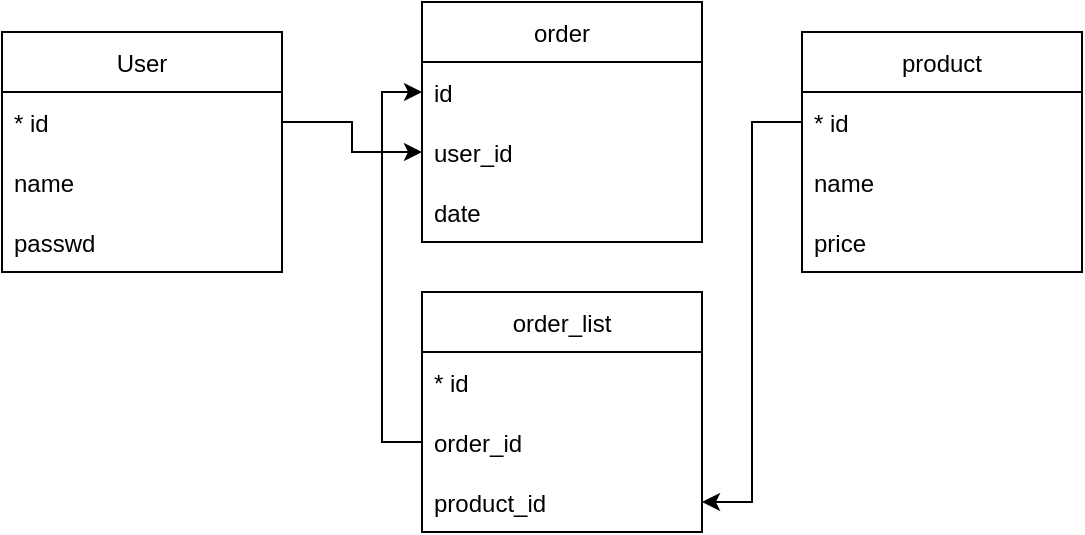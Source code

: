 <mxfile version="15.9.6" type="device"><diagram id="C5RBs43oDa-KdzZeNtuy" name="Page-1"><mxGraphModel dx="1422" dy="706" grid="1" gridSize="10" guides="1" tooltips="1" connect="1" arrows="1" fold="1" page="1" pageScale="1" pageWidth="827" pageHeight="1169" math="0" shadow="0"><root><mxCell id="WIyWlLk6GJQsqaUBKTNV-0"/><mxCell id="WIyWlLk6GJQsqaUBKTNV-1" parent="WIyWlLk6GJQsqaUBKTNV-0"/><mxCell id="5RHb36K_5ieCxF-GHNGR-40" value="User" style="swimlane;fontStyle=0;childLayout=stackLayout;horizontal=1;startSize=30;horizontalStack=0;resizeParent=1;resizeParentMax=0;resizeLast=0;collapsible=1;marginBottom=0;" vertex="1" parent="WIyWlLk6GJQsqaUBKTNV-1"><mxGeometry x="160" y="350" width="140" height="120" as="geometry"/></mxCell><mxCell id="5RHb36K_5ieCxF-GHNGR-41" value="* id" style="text;strokeColor=none;fillColor=none;align=left;verticalAlign=middle;spacingLeft=4;spacingRight=4;overflow=hidden;points=[[0,0.5],[1,0.5]];portConstraint=eastwest;rotatable=0;" vertex="1" parent="5RHb36K_5ieCxF-GHNGR-40"><mxGeometry y="30" width="140" height="30" as="geometry"/></mxCell><mxCell id="5RHb36K_5ieCxF-GHNGR-42" value="name" style="text;strokeColor=none;fillColor=none;align=left;verticalAlign=middle;spacingLeft=4;spacingRight=4;overflow=hidden;points=[[0,0.5],[1,0.5]];portConstraint=eastwest;rotatable=0;" vertex="1" parent="5RHb36K_5ieCxF-GHNGR-40"><mxGeometry y="60" width="140" height="30" as="geometry"/></mxCell><mxCell id="5RHb36K_5ieCxF-GHNGR-43" value="passwd" style="text;strokeColor=none;fillColor=none;align=left;verticalAlign=middle;spacingLeft=4;spacingRight=4;overflow=hidden;points=[[0,0.5],[1,0.5]];portConstraint=eastwest;rotatable=0;" vertex="1" parent="5RHb36K_5ieCxF-GHNGR-40"><mxGeometry y="90" width="140" height="30" as="geometry"/></mxCell><mxCell id="5RHb36K_5ieCxF-GHNGR-44" value="product" style="swimlane;fontStyle=0;childLayout=stackLayout;horizontal=1;startSize=30;horizontalStack=0;resizeParent=1;resizeParentMax=0;resizeLast=0;collapsible=1;marginBottom=0;" vertex="1" parent="WIyWlLk6GJQsqaUBKTNV-1"><mxGeometry x="560" y="350" width="140" height="120" as="geometry"/></mxCell><mxCell id="5RHb36K_5ieCxF-GHNGR-45" value="* id" style="text;strokeColor=none;fillColor=none;align=left;verticalAlign=middle;spacingLeft=4;spacingRight=4;overflow=hidden;points=[[0,0.5],[1,0.5]];portConstraint=eastwest;rotatable=0;" vertex="1" parent="5RHb36K_5ieCxF-GHNGR-44"><mxGeometry y="30" width="140" height="30" as="geometry"/></mxCell><mxCell id="5RHb36K_5ieCxF-GHNGR-46" value="name" style="text;strokeColor=none;fillColor=none;align=left;verticalAlign=middle;spacingLeft=4;spacingRight=4;overflow=hidden;points=[[0,0.5],[1,0.5]];portConstraint=eastwest;rotatable=0;" vertex="1" parent="5RHb36K_5ieCxF-GHNGR-44"><mxGeometry y="60" width="140" height="30" as="geometry"/></mxCell><mxCell id="5RHb36K_5ieCxF-GHNGR-47" value="price" style="text;strokeColor=none;fillColor=none;align=left;verticalAlign=middle;spacingLeft=4;spacingRight=4;overflow=hidden;points=[[0,0.5],[1,0.5]];portConstraint=eastwest;rotatable=0;" vertex="1" parent="5RHb36K_5ieCxF-GHNGR-44"><mxGeometry y="90" width="140" height="30" as="geometry"/></mxCell><mxCell id="5RHb36K_5ieCxF-GHNGR-48" value="order_list" style="swimlane;fontStyle=0;childLayout=stackLayout;horizontal=1;startSize=30;horizontalStack=0;resizeParent=1;resizeParentMax=0;resizeLast=0;collapsible=1;marginBottom=0;" vertex="1" parent="WIyWlLk6GJQsqaUBKTNV-1"><mxGeometry x="370" y="480" width="140" height="120" as="geometry"/></mxCell><mxCell id="5RHb36K_5ieCxF-GHNGR-49" value="* id" style="text;strokeColor=none;fillColor=none;align=left;verticalAlign=middle;spacingLeft=4;spacingRight=4;overflow=hidden;points=[[0,0.5],[1,0.5]];portConstraint=eastwest;rotatable=0;" vertex="1" parent="5RHb36K_5ieCxF-GHNGR-48"><mxGeometry y="30" width="140" height="30" as="geometry"/></mxCell><mxCell id="5RHb36K_5ieCxF-GHNGR-50" value="order_id" style="text;strokeColor=none;fillColor=none;align=left;verticalAlign=middle;spacingLeft=4;spacingRight=4;overflow=hidden;points=[[0,0.5],[1,0.5]];portConstraint=eastwest;rotatable=0;" vertex="1" parent="5RHb36K_5ieCxF-GHNGR-48"><mxGeometry y="60" width="140" height="30" as="geometry"/></mxCell><mxCell id="5RHb36K_5ieCxF-GHNGR-51" value="product_id" style="text;strokeColor=none;fillColor=none;align=left;verticalAlign=middle;spacingLeft=4;spacingRight=4;overflow=hidden;points=[[0,0.5],[1,0.5]];portConstraint=eastwest;rotatable=0;" vertex="1" parent="5RHb36K_5ieCxF-GHNGR-48"><mxGeometry y="90" width="140" height="30" as="geometry"/></mxCell><mxCell id="5RHb36K_5ieCxF-GHNGR-53" style="edgeStyle=orthogonalEdgeStyle;rounded=0;orthogonalLoop=1;jettySize=auto;html=1;exitX=0;exitY=0.5;exitDx=0;exitDy=0;entryX=1;entryY=0.5;entryDx=0;entryDy=0;" edge="1" parent="WIyWlLk6GJQsqaUBKTNV-1" source="5RHb36K_5ieCxF-GHNGR-45" target="5RHb36K_5ieCxF-GHNGR-51"><mxGeometry relative="1" as="geometry"/></mxCell><mxCell id="5RHb36K_5ieCxF-GHNGR-54" value="order" style="swimlane;fontStyle=0;childLayout=stackLayout;horizontal=1;startSize=30;horizontalStack=0;resizeParent=1;resizeParentMax=0;resizeLast=0;collapsible=1;marginBottom=0;" vertex="1" parent="WIyWlLk6GJQsqaUBKTNV-1"><mxGeometry x="370" y="335" width="140" height="120" as="geometry"/></mxCell><mxCell id="5RHb36K_5ieCxF-GHNGR-55" value="id" style="text;strokeColor=none;fillColor=none;align=left;verticalAlign=middle;spacingLeft=4;spacingRight=4;overflow=hidden;points=[[0,0.5],[1,0.5]];portConstraint=eastwest;rotatable=0;" vertex="1" parent="5RHb36K_5ieCxF-GHNGR-54"><mxGeometry y="30" width="140" height="30" as="geometry"/></mxCell><mxCell id="5RHb36K_5ieCxF-GHNGR-56" value="user_id" style="text;strokeColor=none;fillColor=none;align=left;verticalAlign=middle;spacingLeft=4;spacingRight=4;overflow=hidden;points=[[0,0.5],[1,0.5]];portConstraint=eastwest;rotatable=0;" vertex="1" parent="5RHb36K_5ieCxF-GHNGR-54"><mxGeometry y="60" width="140" height="30" as="geometry"/></mxCell><mxCell id="5RHb36K_5ieCxF-GHNGR-57" value="date" style="text;strokeColor=none;fillColor=none;align=left;verticalAlign=middle;spacingLeft=4;spacingRight=4;overflow=hidden;points=[[0,0.5],[1,0.5]];portConstraint=eastwest;rotatable=0;" vertex="1" parent="5RHb36K_5ieCxF-GHNGR-54"><mxGeometry y="90" width="140" height="30" as="geometry"/></mxCell><mxCell id="5RHb36K_5ieCxF-GHNGR-59" style="edgeStyle=orthogonalEdgeStyle;rounded=0;orthogonalLoop=1;jettySize=auto;html=1;entryX=0;entryY=0.5;entryDx=0;entryDy=0;" edge="1" parent="WIyWlLk6GJQsqaUBKTNV-1" source="5RHb36K_5ieCxF-GHNGR-50" target="5RHb36K_5ieCxF-GHNGR-55"><mxGeometry relative="1" as="geometry"><mxPoint x="340" y="440" as="targetPoint"/></mxGeometry></mxCell><mxCell id="5RHb36K_5ieCxF-GHNGR-61" style="edgeStyle=orthogonalEdgeStyle;rounded=0;orthogonalLoop=1;jettySize=auto;html=1;entryX=0;entryY=0.5;entryDx=0;entryDy=0;" edge="1" parent="WIyWlLk6GJQsqaUBKTNV-1" source="5RHb36K_5ieCxF-GHNGR-41" target="5RHb36K_5ieCxF-GHNGR-56"><mxGeometry relative="1" as="geometry"/></mxCell></root></mxGraphModel></diagram></mxfile>